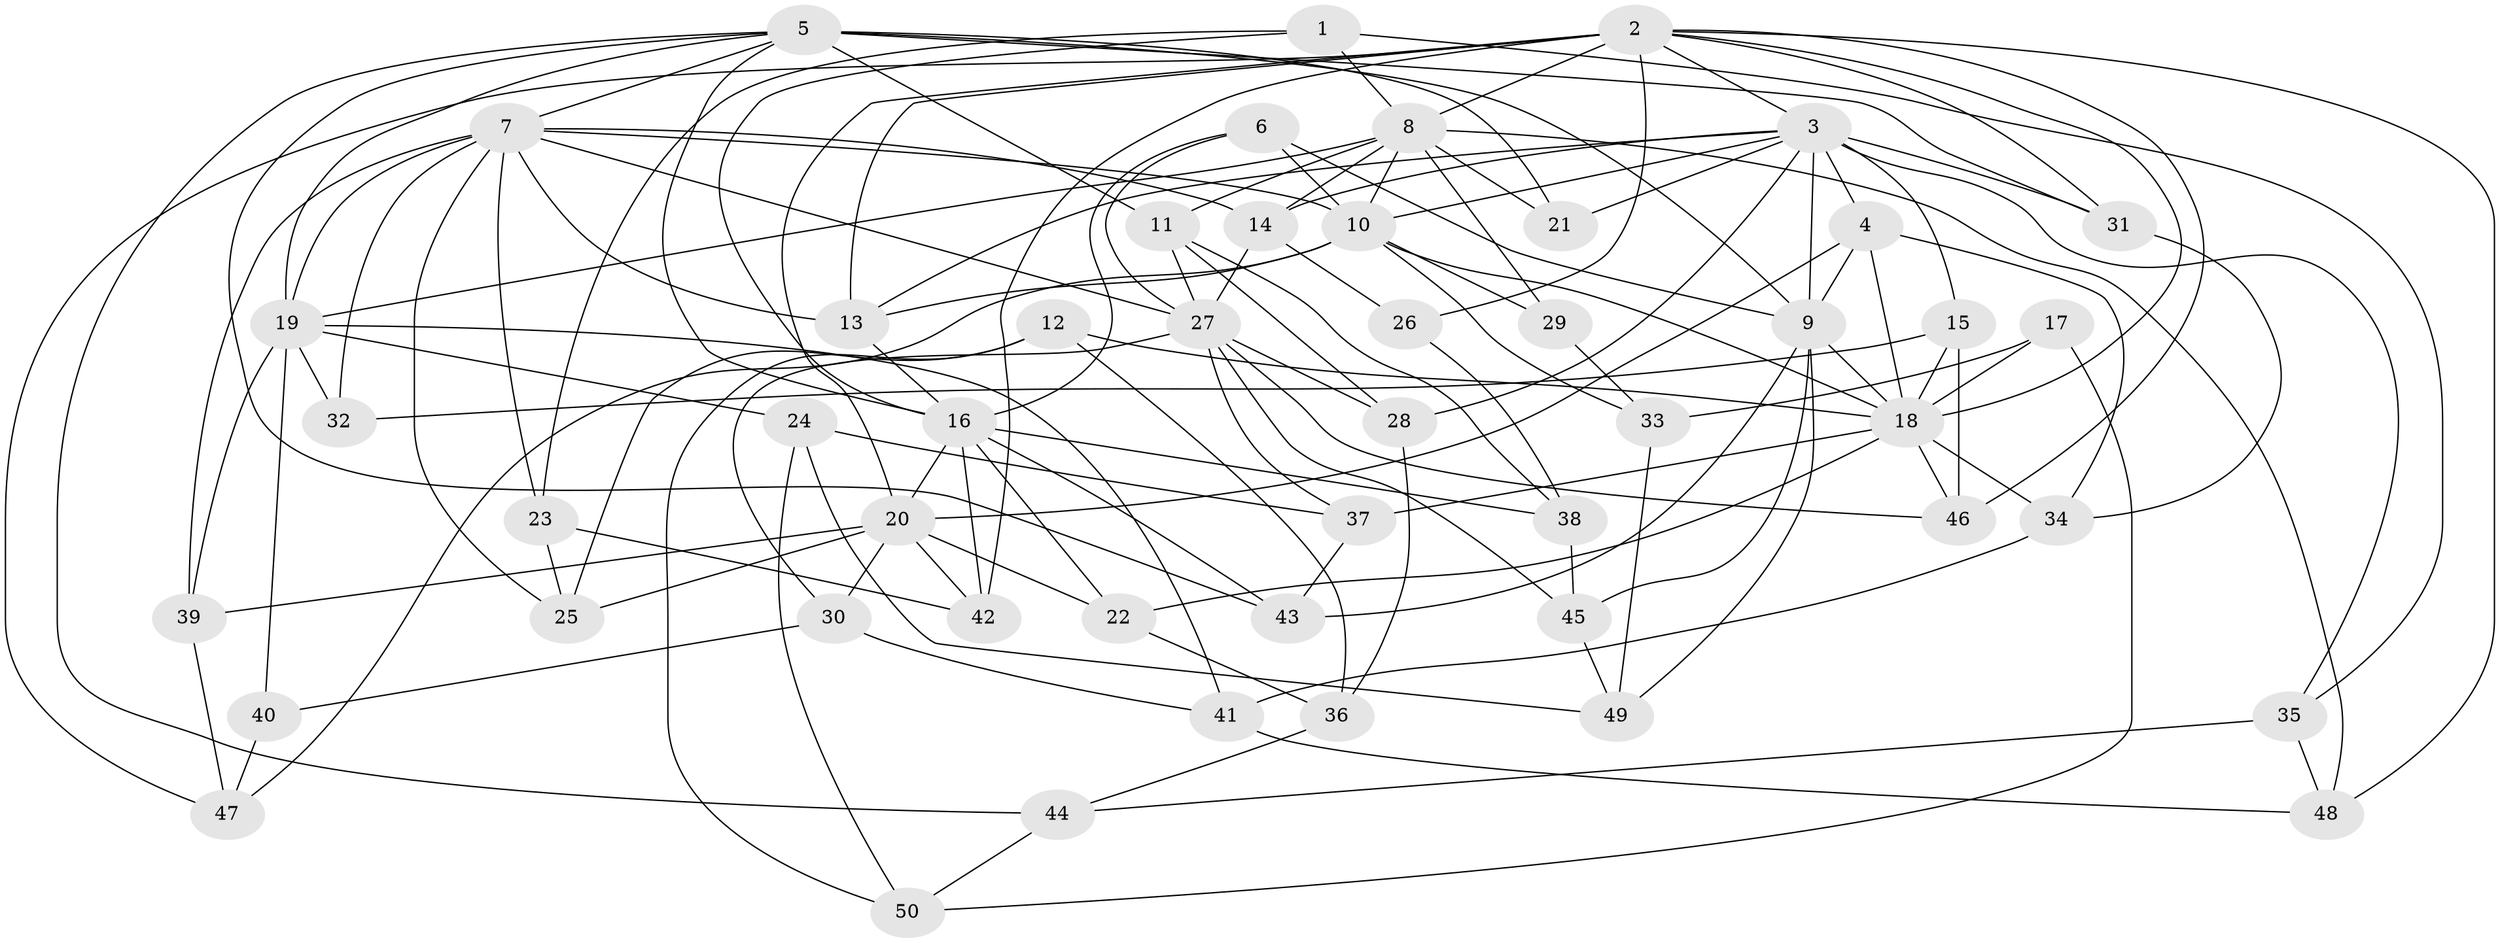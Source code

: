 // original degree distribution, {4: 1.0}
// Generated by graph-tools (version 1.1) at 2025/37/03/09/25 02:37:50]
// undirected, 50 vertices, 131 edges
graph export_dot {
graph [start="1"]
  node [color=gray90,style=filled];
  1;
  2;
  3;
  4;
  5;
  6;
  7;
  8;
  9;
  10;
  11;
  12;
  13;
  14;
  15;
  16;
  17;
  18;
  19;
  20;
  21;
  22;
  23;
  24;
  25;
  26;
  27;
  28;
  29;
  30;
  31;
  32;
  33;
  34;
  35;
  36;
  37;
  38;
  39;
  40;
  41;
  42;
  43;
  44;
  45;
  46;
  47;
  48;
  49;
  50;
  1 -- 8 [weight=1.0];
  1 -- 16 [weight=1.0];
  1 -- 23 [weight=1.0];
  1 -- 35 [weight=1.0];
  2 -- 3 [weight=1.0];
  2 -- 8 [weight=1.0];
  2 -- 13 [weight=1.0];
  2 -- 18 [weight=1.0];
  2 -- 20 [weight=1.0];
  2 -- 26 [weight=2.0];
  2 -- 31 [weight=1.0];
  2 -- 42 [weight=1.0];
  2 -- 46 [weight=1.0];
  2 -- 47 [weight=1.0];
  2 -- 48 [weight=1.0];
  3 -- 4 [weight=1.0];
  3 -- 9 [weight=2.0];
  3 -- 10 [weight=1.0];
  3 -- 13 [weight=1.0];
  3 -- 14 [weight=1.0];
  3 -- 15 [weight=1.0];
  3 -- 21 [weight=1.0];
  3 -- 28 [weight=1.0];
  3 -- 31 [weight=1.0];
  3 -- 35 [weight=1.0];
  4 -- 9 [weight=1.0];
  4 -- 18 [weight=1.0];
  4 -- 20 [weight=2.0];
  4 -- 34 [weight=1.0];
  5 -- 7 [weight=1.0];
  5 -- 9 [weight=2.0];
  5 -- 11 [weight=1.0];
  5 -- 16 [weight=1.0];
  5 -- 19 [weight=1.0];
  5 -- 21 [weight=1.0];
  5 -- 31 [weight=1.0];
  5 -- 43 [weight=1.0];
  5 -- 44 [weight=1.0];
  6 -- 9 [weight=1.0];
  6 -- 10 [weight=1.0];
  6 -- 16 [weight=1.0];
  6 -- 27 [weight=1.0];
  7 -- 10 [weight=1.0];
  7 -- 13 [weight=1.0];
  7 -- 14 [weight=1.0];
  7 -- 19 [weight=1.0];
  7 -- 23 [weight=1.0];
  7 -- 25 [weight=1.0];
  7 -- 27 [weight=1.0];
  7 -- 32 [weight=1.0];
  7 -- 39 [weight=1.0];
  8 -- 10 [weight=1.0];
  8 -- 11 [weight=2.0];
  8 -- 14 [weight=1.0];
  8 -- 19 [weight=1.0];
  8 -- 21 [weight=2.0];
  8 -- 29 [weight=2.0];
  8 -- 48 [weight=1.0];
  9 -- 18 [weight=1.0];
  9 -- 43 [weight=1.0];
  9 -- 45 [weight=1.0];
  9 -- 49 [weight=1.0];
  10 -- 13 [weight=2.0];
  10 -- 18 [weight=1.0];
  10 -- 29 [weight=1.0];
  10 -- 33 [weight=1.0];
  10 -- 47 [weight=1.0];
  11 -- 27 [weight=1.0];
  11 -- 28 [weight=1.0];
  11 -- 38 [weight=1.0];
  12 -- 18 [weight=1.0];
  12 -- 25 [weight=1.0];
  12 -- 36 [weight=1.0];
  12 -- 50 [weight=1.0];
  13 -- 16 [weight=1.0];
  14 -- 26 [weight=1.0];
  14 -- 27 [weight=2.0];
  15 -- 18 [weight=1.0];
  15 -- 32 [weight=1.0];
  15 -- 46 [weight=1.0];
  16 -- 20 [weight=2.0];
  16 -- 22 [weight=1.0];
  16 -- 38 [weight=1.0];
  16 -- 42 [weight=1.0];
  16 -- 43 [weight=1.0];
  17 -- 18 [weight=2.0];
  17 -- 33 [weight=1.0];
  17 -- 50 [weight=1.0];
  18 -- 22 [weight=1.0];
  18 -- 34 [weight=1.0];
  18 -- 37 [weight=1.0];
  18 -- 46 [weight=1.0];
  19 -- 24 [weight=1.0];
  19 -- 32 [weight=2.0];
  19 -- 39 [weight=1.0];
  19 -- 40 [weight=2.0];
  19 -- 41 [weight=1.0];
  20 -- 22 [weight=1.0];
  20 -- 25 [weight=1.0];
  20 -- 30 [weight=1.0];
  20 -- 39 [weight=1.0];
  20 -- 42 [weight=1.0];
  22 -- 36 [weight=1.0];
  23 -- 25 [weight=1.0];
  23 -- 42 [weight=1.0];
  24 -- 37 [weight=1.0];
  24 -- 49 [weight=1.0];
  24 -- 50 [weight=1.0];
  26 -- 38 [weight=1.0];
  27 -- 28 [weight=1.0];
  27 -- 30 [weight=1.0];
  27 -- 37 [weight=1.0];
  27 -- 45 [weight=1.0];
  27 -- 46 [weight=1.0];
  28 -- 36 [weight=1.0];
  29 -- 33 [weight=1.0];
  30 -- 40 [weight=1.0];
  30 -- 41 [weight=1.0];
  31 -- 34 [weight=1.0];
  33 -- 49 [weight=1.0];
  34 -- 41 [weight=1.0];
  35 -- 44 [weight=1.0];
  35 -- 48 [weight=1.0];
  36 -- 44 [weight=1.0];
  37 -- 43 [weight=1.0];
  38 -- 45 [weight=1.0];
  39 -- 47 [weight=1.0];
  40 -- 47 [weight=1.0];
  41 -- 48 [weight=1.0];
  44 -- 50 [weight=1.0];
  45 -- 49 [weight=1.0];
}
